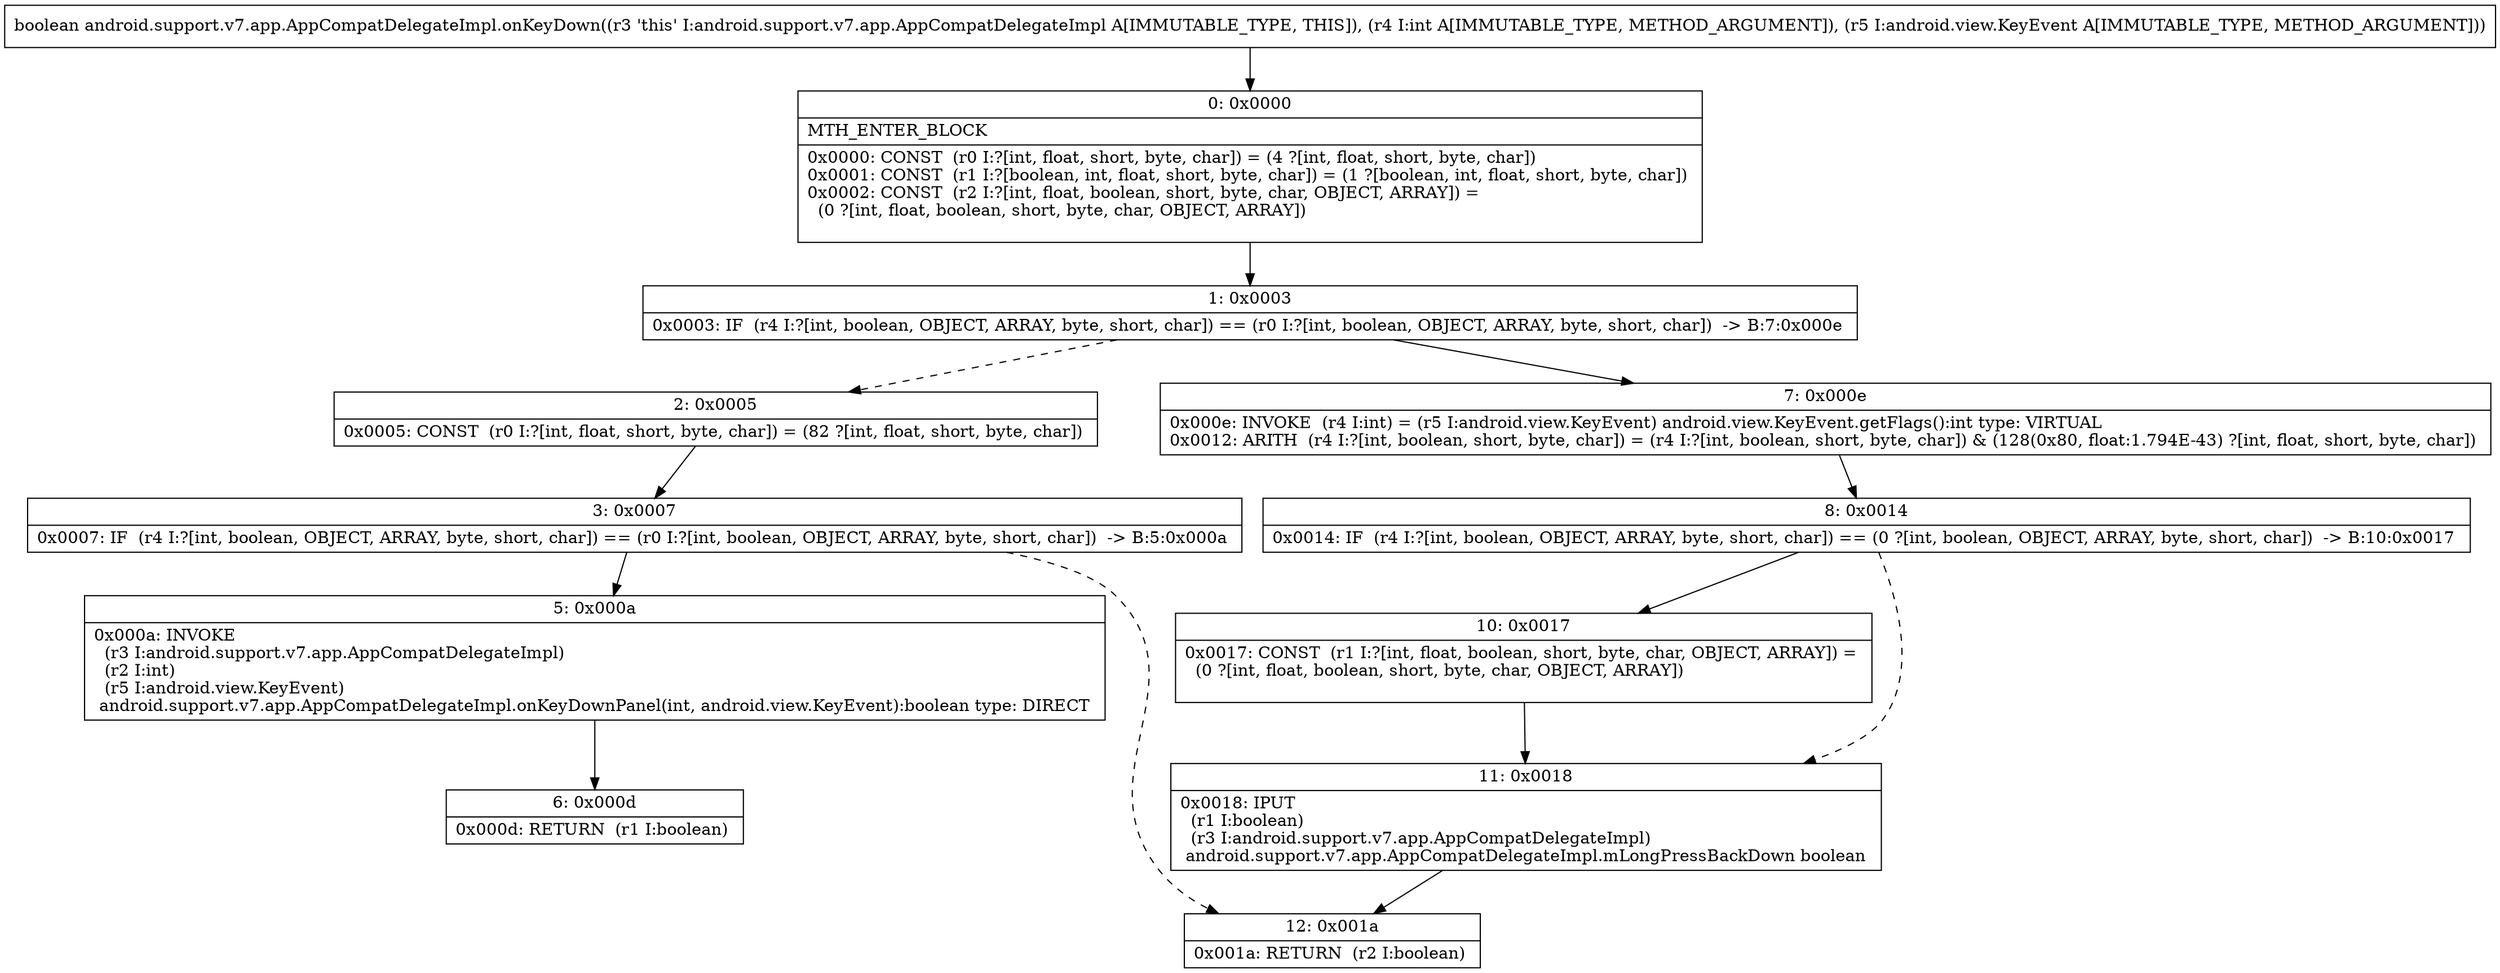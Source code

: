 digraph "CFG forandroid.support.v7.app.AppCompatDelegateImpl.onKeyDown(ILandroid\/view\/KeyEvent;)Z" {
Node_0 [shape=record,label="{0\:\ 0x0000|MTH_ENTER_BLOCK\l|0x0000: CONST  (r0 I:?[int, float, short, byte, char]) = (4 ?[int, float, short, byte, char]) \l0x0001: CONST  (r1 I:?[boolean, int, float, short, byte, char]) = (1 ?[boolean, int, float, short, byte, char]) \l0x0002: CONST  (r2 I:?[int, float, boolean, short, byte, char, OBJECT, ARRAY]) = \l  (0 ?[int, float, boolean, short, byte, char, OBJECT, ARRAY])\l \l}"];
Node_1 [shape=record,label="{1\:\ 0x0003|0x0003: IF  (r4 I:?[int, boolean, OBJECT, ARRAY, byte, short, char]) == (r0 I:?[int, boolean, OBJECT, ARRAY, byte, short, char])  \-\> B:7:0x000e \l}"];
Node_2 [shape=record,label="{2\:\ 0x0005|0x0005: CONST  (r0 I:?[int, float, short, byte, char]) = (82 ?[int, float, short, byte, char]) \l}"];
Node_3 [shape=record,label="{3\:\ 0x0007|0x0007: IF  (r4 I:?[int, boolean, OBJECT, ARRAY, byte, short, char]) == (r0 I:?[int, boolean, OBJECT, ARRAY, byte, short, char])  \-\> B:5:0x000a \l}"];
Node_5 [shape=record,label="{5\:\ 0x000a|0x000a: INVOKE  \l  (r3 I:android.support.v7.app.AppCompatDelegateImpl)\l  (r2 I:int)\l  (r5 I:android.view.KeyEvent)\l android.support.v7.app.AppCompatDelegateImpl.onKeyDownPanel(int, android.view.KeyEvent):boolean type: DIRECT \l}"];
Node_6 [shape=record,label="{6\:\ 0x000d|0x000d: RETURN  (r1 I:boolean) \l}"];
Node_7 [shape=record,label="{7\:\ 0x000e|0x000e: INVOKE  (r4 I:int) = (r5 I:android.view.KeyEvent) android.view.KeyEvent.getFlags():int type: VIRTUAL \l0x0012: ARITH  (r4 I:?[int, boolean, short, byte, char]) = (r4 I:?[int, boolean, short, byte, char]) & (128(0x80, float:1.794E\-43) ?[int, float, short, byte, char]) \l}"];
Node_8 [shape=record,label="{8\:\ 0x0014|0x0014: IF  (r4 I:?[int, boolean, OBJECT, ARRAY, byte, short, char]) == (0 ?[int, boolean, OBJECT, ARRAY, byte, short, char])  \-\> B:10:0x0017 \l}"];
Node_10 [shape=record,label="{10\:\ 0x0017|0x0017: CONST  (r1 I:?[int, float, boolean, short, byte, char, OBJECT, ARRAY]) = \l  (0 ?[int, float, boolean, short, byte, char, OBJECT, ARRAY])\l \l}"];
Node_11 [shape=record,label="{11\:\ 0x0018|0x0018: IPUT  \l  (r1 I:boolean)\l  (r3 I:android.support.v7.app.AppCompatDelegateImpl)\l android.support.v7.app.AppCompatDelegateImpl.mLongPressBackDown boolean \l}"];
Node_12 [shape=record,label="{12\:\ 0x001a|0x001a: RETURN  (r2 I:boolean) \l}"];
MethodNode[shape=record,label="{boolean android.support.v7.app.AppCompatDelegateImpl.onKeyDown((r3 'this' I:android.support.v7.app.AppCompatDelegateImpl A[IMMUTABLE_TYPE, THIS]), (r4 I:int A[IMMUTABLE_TYPE, METHOD_ARGUMENT]), (r5 I:android.view.KeyEvent A[IMMUTABLE_TYPE, METHOD_ARGUMENT])) }"];
MethodNode -> Node_0;
Node_0 -> Node_1;
Node_1 -> Node_2[style=dashed];
Node_1 -> Node_7;
Node_2 -> Node_3;
Node_3 -> Node_5;
Node_3 -> Node_12[style=dashed];
Node_5 -> Node_6;
Node_7 -> Node_8;
Node_8 -> Node_10;
Node_8 -> Node_11[style=dashed];
Node_10 -> Node_11;
Node_11 -> Node_12;
}

